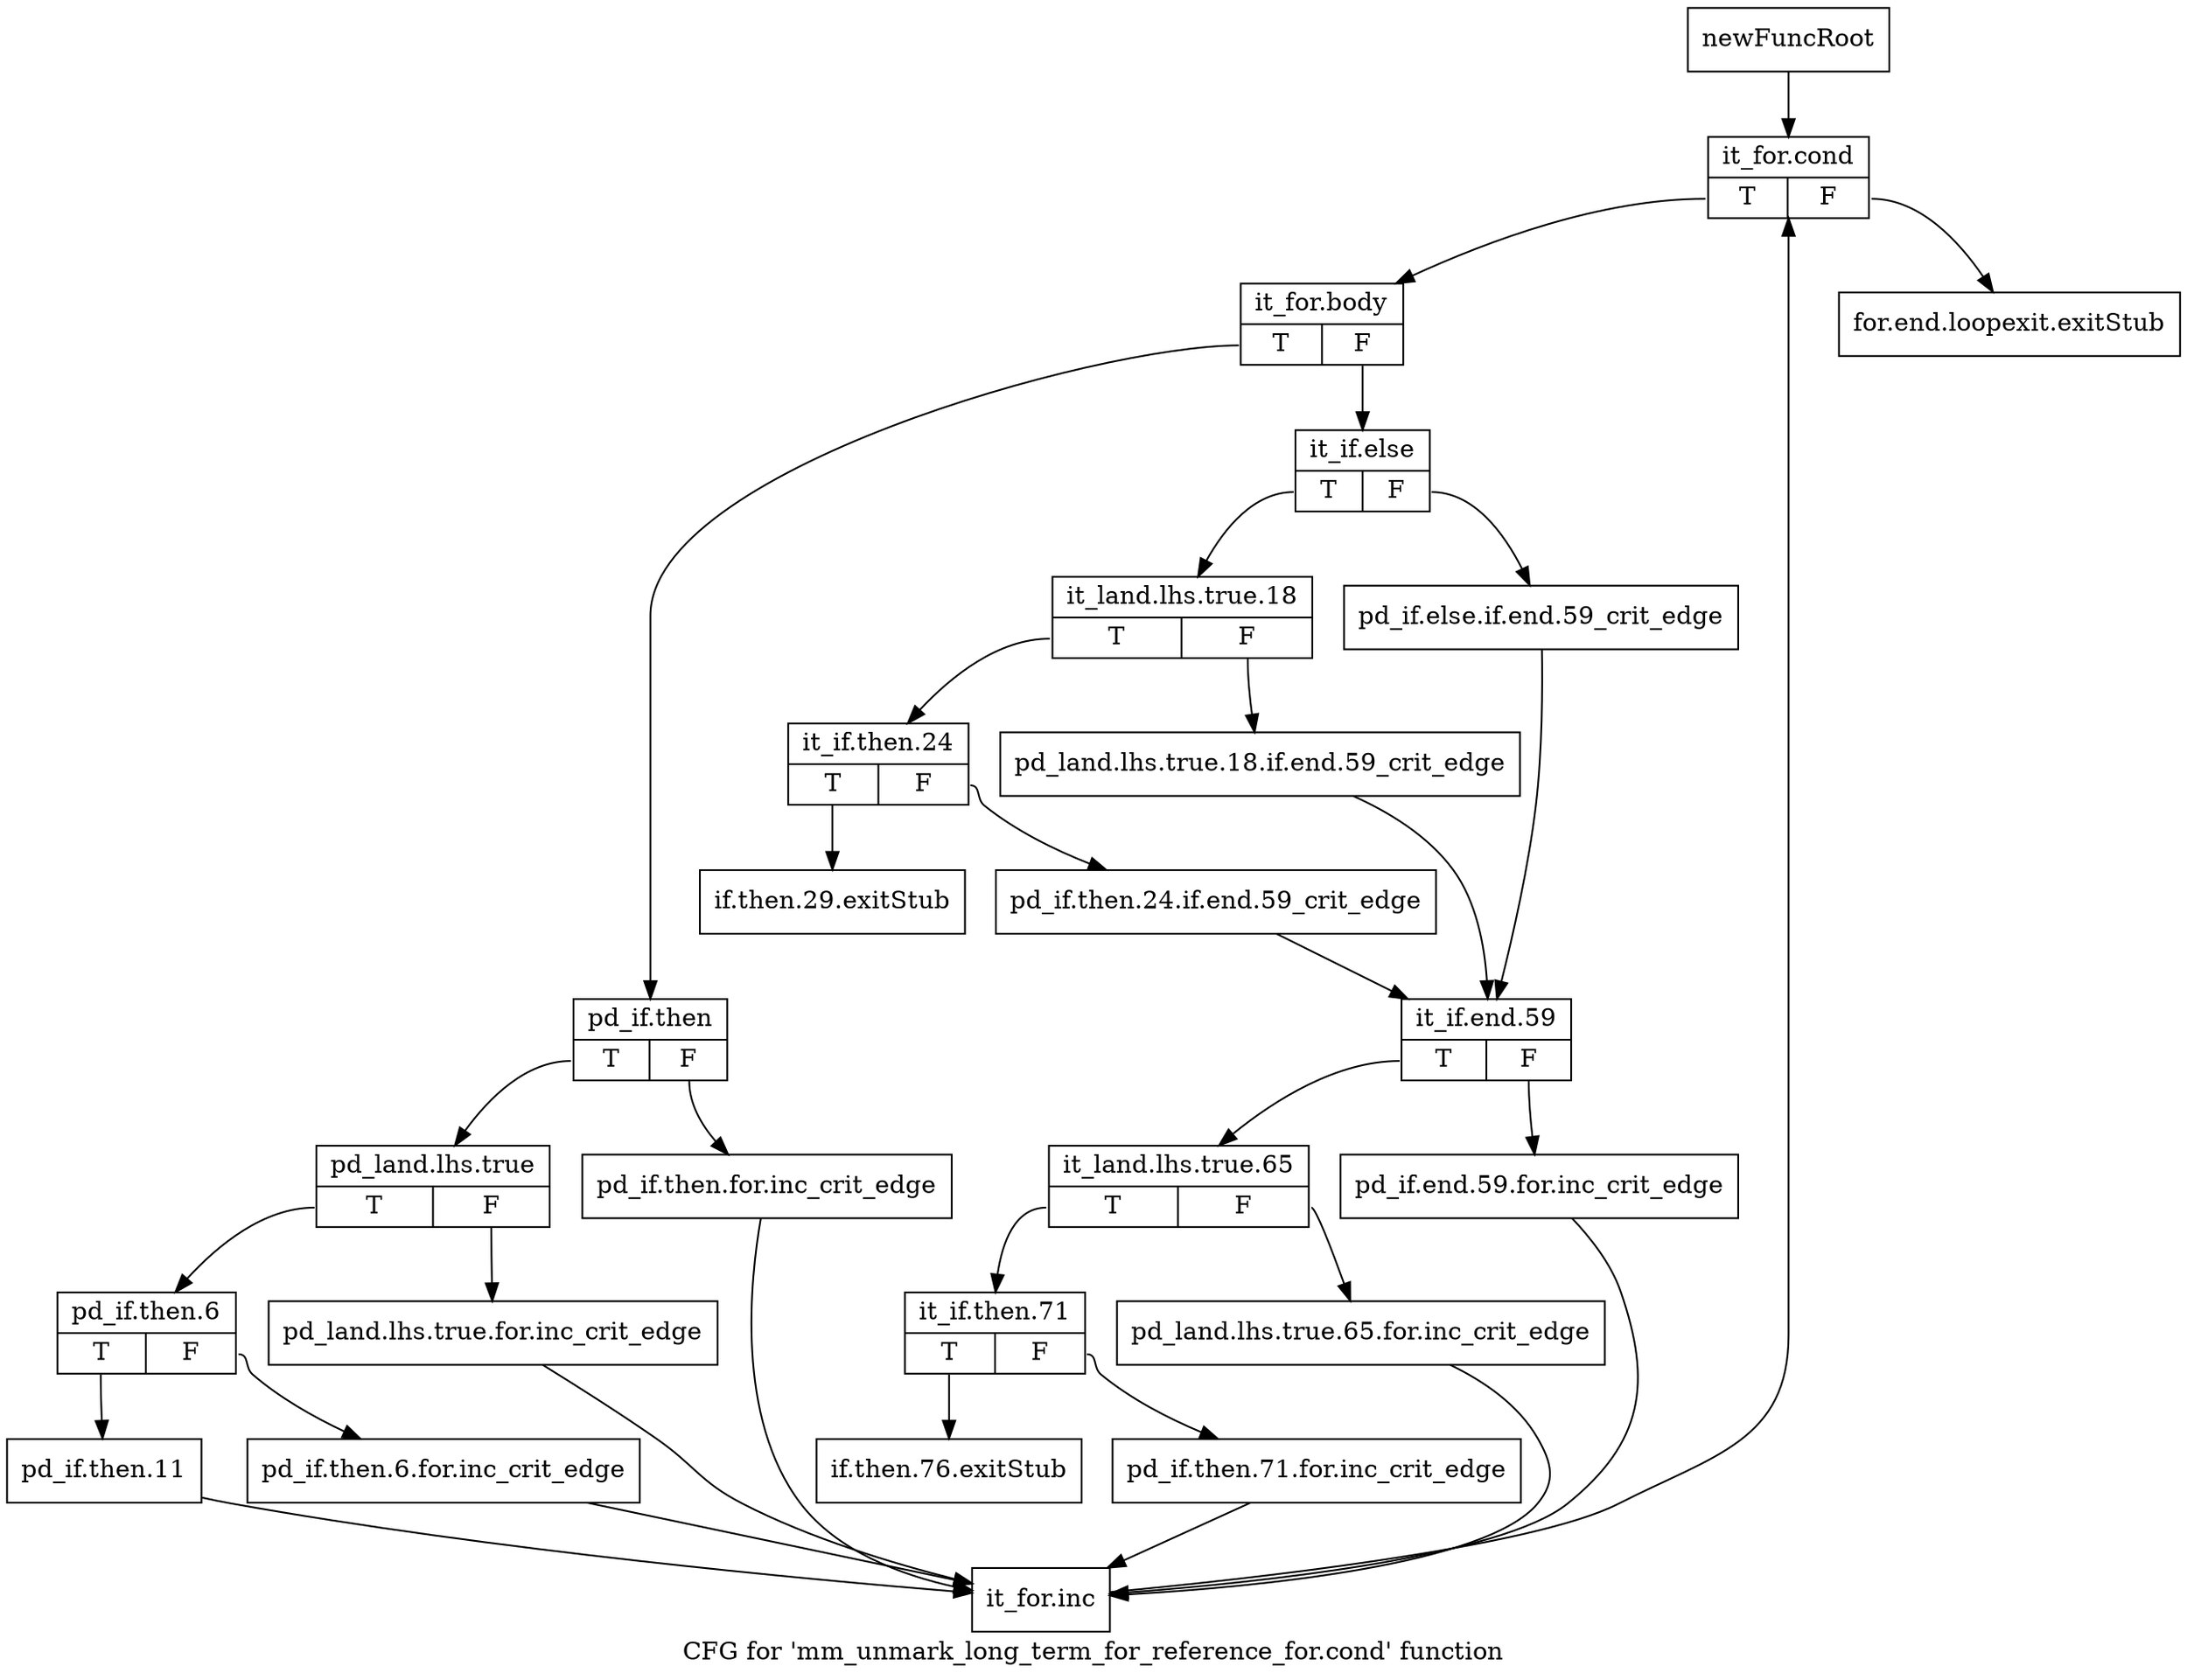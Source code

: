 digraph "CFG for 'mm_unmark_long_term_for_reference_for.cond' function" {
	label="CFG for 'mm_unmark_long_term_for_reference_for.cond' function";

	Node0x2561c50 [shape=record,label="{newFuncRoot}"];
	Node0x2561c50 -> Node0x2561d90;
	Node0x2561ca0 [shape=record,label="{for.end.loopexit.exitStub}"];
	Node0x2561cf0 [shape=record,label="{if.then.29.exitStub}"];
	Node0x2561d40 [shape=record,label="{if.then.76.exitStub}"];
	Node0x2561d90 [shape=record,label="{it_for.cond|{<s0>T|<s1>F}}"];
	Node0x2561d90:s0 -> Node0x2561de0;
	Node0x2561d90:s1 -> Node0x2561ca0;
	Node0x2561de0 [shape=record,label="{it_for.body|{<s0>T|<s1>F}}"];
	Node0x2561de0:s0 -> Node0x25621f0;
	Node0x2561de0:s1 -> Node0x2561e30;
	Node0x2561e30 [shape=record,label="{it_if.else|{<s0>T|<s1>F}}"];
	Node0x2561e30:s0 -> Node0x2561ed0;
	Node0x2561e30:s1 -> Node0x2561e80;
	Node0x2561e80 [shape=record,label="{pd_if.else.if.end.59_crit_edge}"];
	Node0x2561e80 -> Node0x2562010;
	Node0x2561ed0 [shape=record,label="{it_land.lhs.true.18|{<s0>T|<s1>F}}"];
	Node0x2561ed0:s0 -> Node0x2561f70;
	Node0x2561ed0:s1 -> Node0x2561f20;
	Node0x2561f20 [shape=record,label="{pd_land.lhs.true.18.if.end.59_crit_edge}"];
	Node0x2561f20 -> Node0x2562010;
	Node0x2561f70 [shape=record,label="{it_if.then.24|{<s0>T|<s1>F}}"];
	Node0x2561f70:s0 -> Node0x2561cf0;
	Node0x2561f70:s1 -> Node0x2561fc0;
	Node0x2561fc0 [shape=record,label="{pd_if.then.24.if.end.59_crit_edge}"];
	Node0x2561fc0 -> Node0x2562010;
	Node0x2562010 [shape=record,label="{it_if.end.59|{<s0>T|<s1>F}}"];
	Node0x2562010:s0 -> Node0x25620b0;
	Node0x2562010:s1 -> Node0x2562060;
	Node0x2562060 [shape=record,label="{pd_if.end.59.for.inc_crit_edge}"];
	Node0x2562060 -> Node0x2562420;
	Node0x25620b0 [shape=record,label="{it_land.lhs.true.65|{<s0>T|<s1>F}}"];
	Node0x25620b0:s0 -> Node0x2562150;
	Node0x25620b0:s1 -> Node0x2562100;
	Node0x2562100 [shape=record,label="{pd_land.lhs.true.65.for.inc_crit_edge}"];
	Node0x2562100 -> Node0x2562420;
	Node0x2562150 [shape=record,label="{it_if.then.71|{<s0>T|<s1>F}}"];
	Node0x2562150:s0 -> Node0x2561d40;
	Node0x2562150:s1 -> Node0x25621a0;
	Node0x25621a0 [shape=record,label="{pd_if.then.71.for.inc_crit_edge}"];
	Node0x25621a0 -> Node0x2562420;
	Node0x25621f0 [shape=record,label="{pd_if.then|{<s0>T|<s1>F}}"];
	Node0x25621f0:s0 -> Node0x2562290;
	Node0x25621f0:s1 -> Node0x2562240;
	Node0x2562240 [shape=record,label="{pd_if.then.for.inc_crit_edge}"];
	Node0x2562240 -> Node0x2562420;
	Node0x2562290 [shape=record,label="{pd_land.lhs.true|{<s0>T|<s1>F}}"];
	Node0x2562290:s0 -> Node0x2562330;
	Node0x2562290:s1 -> Node0x25622e0;
	Node0x25622e0 [shape=record,label="{pd_land.lhs.true.for.inc_crit_edge}"];
	Node0x25622e0 -> Node0x2562420;
	Node0x2562330 [shape=record,label="{pd_if.then.6|{<s0>T|<s1>F}}"];
	Node0x2562330:s0 -> Node0x25623d0;
	Node0x2562330:s1 -> Node0x2562380;
	Node0x2562380 [shape=record,label="{pd_if.then.6.for.inc_crit_edge}"];
	Node0x2562380 -> Node0x2562420;
	Node0x25623d0 [shape=record,label="{pd_if.then.11}"];
	Node0x25623d0 -> Node0x2562420;
	Node0x2562420 [shape=record,label="{it_for.inc}"];
	Node0x2562420 -> Node0x2561d90;
}

